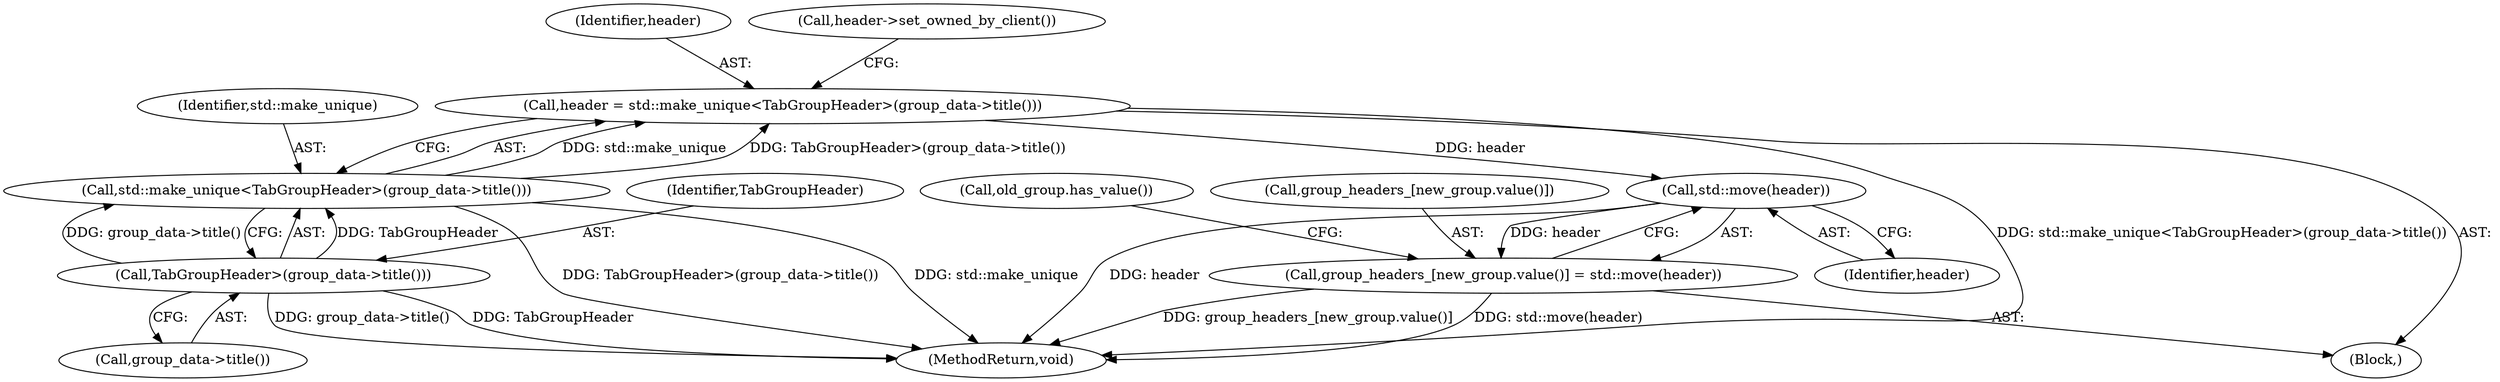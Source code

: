 digraph "1_Chrome_45d901b56f578a74b19ba0d10fa5c4c467f19303_2@API" {
"1000133" [label="(Call,std::move(header))"];
"1000119" [label="(Call,header = std::make_unique<TabGroupHeader>(group_data->title()))"];
"1000121" [label="(Call,std::make_unique<TabGroupHeader>(group_data->title()))"];
"1000123" [label="(Call,TabGroupHeader>(group_data->title()))"];
"1000129" [label="(Call,group_headers_[new_group.value()] = std::move(header))"];
"1000133" [label="(Call,std::move(header))"];
"1000129" [label="(Call,group_headers_[new_group.value()] = std::move(header))"];
"1000134" [label="(Identifier,header)"];
"1000146" [label="(MethodReturn,void)"];
"1000120" [label="(Identifier,header)"];
"1000122" [label="(Identifier,std::make_unique)"];
"1000119" [label="(Call,header = std::make_unique<TabGroupHeader>(group_data->title()))"];
"1000130" [label="(Call,group_headers_[new_group.value()])"];
"1000121" [label="(Call,std::make_unique<TabGroupHeader>(group_data->title()))"];
"1000126" [label="(Call,header->set_owned_by_client())"];
"1000125" [label="(Call,group_data->title())"];
"1000123" [label="(Call,TabGroupHeader>(group_data->title()))"];
"1000124" [label="(Identifier,TabGroupHeader)"];
"1000112" [label="(Block,)"];
"1000137" [label="(Call,old_group.has_value())"];
"1000133" -> "1000129"  [label="AST: "];
"1000133" -> "1000134"  [label="CFG: "];
"1000134" -> "1000133"  [label="AST: "];
"1000129" -> "1000133"  [label="CFG: "];
"1000133" -> "1000146"  [label="DDG: header"];
"1000133" -> "1000129"  [label="DDG: header"];
"1000119" -> "1000133"  [label="DDG: header"];
"1000119" -> "1000112"  [label="AST: "];
"1000119" -> "1000121"  [label="CFG: "];
"1000120" -> "1000119"  [label="AST: "];
"1000121" -> "1000119"  [label="AST: "];
"1000126" -> "1000119"  [label="CFG: "];
"1000119" -> "1000146"  [label="DDG: std::make_unique<TabGroupHeader>(group_data->title())"];
"1000121" -> "1000119"  [label="DDG: std::make_unique"];
"1000121" -> "1000119"  [label="DDG: TabGroupHeader>(group_data->title())"];
"1000121" -> "1000123"  [label="CFG: "];
"1000122" -> "1000121"  [label="AST: "];
"1000123" -> "1000121"  [label="AST: "];
"1000121" -> "1000146"  [label="DDG: TabGroupHeader>(group_data->title())"];
"1000121" -> "1000146"  [label="DDG: std::make_unique"];
"1000123" -> "1000121"  [label="DDG: TabGroupHeader"];
"1000123" -> "1000121"  [label="DDG: group_data->title()"];
"1000123" -> "1000125"  [label="CFG: "];
"1000124" -> "1000123"  [label="AST: "];
"1000125" -> "1000123"  [label="AST: "];
"1000123" -> "1000146"  [label="DDG: group_data->title()"];
"1000123" -> "1000146"  [label="DDG: TabGroupHeader"];
"1000129" -> "1000112"  [label="AST: "];
"1000130" -> "1000129"  [label="AST: "];
"1000137" -> "1000129"  [label="CFG: "];
"1000129" -> "1000146"  [label="DDG: group_headers_[new_group.value()]"];
"1000129" -> "1000146"  [label="DDG: std::move(header)"];
}
